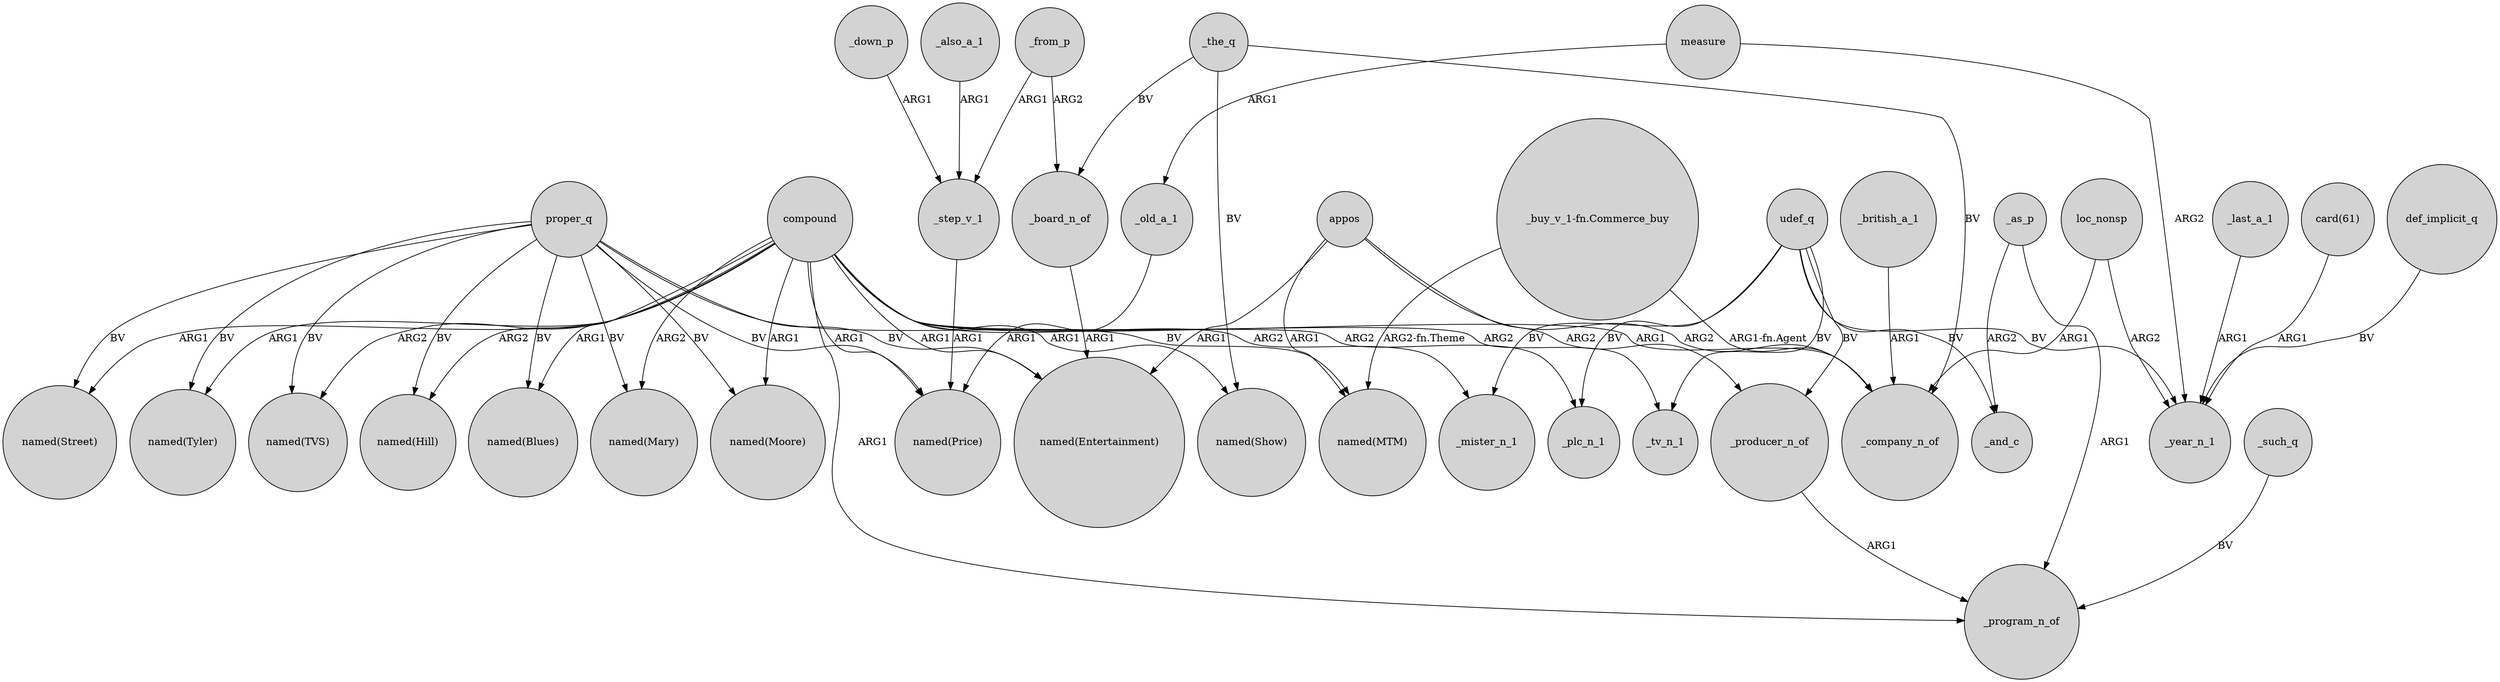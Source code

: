 digraph {
	node [shape=circle style=filled]
	_also_a_1 -> _step_v_1 [label=ARG1]
	compound -> "named(TVS)" [label=ARG2]
	compound -> "named(Blues)" [label=ARG1]
	_board_n_of -> "named(Entertainment)" [label=ARG1]
	proper_q -> "named(MTM)" [label=BV]
	measure -> _year_n_1 [label=ARG2]
	def_implicit_q -> _year_n_1 [label=BV]
	compound -> "named(Street)" [label=ARG1]
	compound -> _tv_n_1 [label=ARG2]
	udef_q -> _tv_n_1 [label=BV]
	compound -> _mister_n_1 [label=ARG2]
	"_buy_v_1-fn.Commerce_buy" -> "named(MTM)" [label="ARG2-fn.Theme"]
	_from_p -> _step_v_1 [label=ARG1]
	udef_q -> _mister_n_1 [label=BV]
	appos -> "named(Entertainment)" [label=ARG1]
	proper_q -> "named(Blues)" [label=BV]
	_the_q -> "named(Show)" [label=BV]
	proper_q -> "named(Price)" [label=BV]
	compound -> "named(Tyler)" [label=ARG1]
	proper_q -> "named(Mary)" [label=BV]
	_the_q -> _company_n_of [label=BV]
	measure -> _old_a_1 [label=ARG1]
	_step_v_1 -> "named(Price)" [label=ARG1]
	loc_nonsp -> _company_n_of [label=ARG1]
	proper_q -> "named(Street)" [label=BV]
	compound -> _company_n_of [label=ARG1]
	compound -> "named(Hill)" [label=ARG2]
	proper_q -> "named(TVS)" [label=BV]
	_producer_n_of -> _program_n_of [label=ARG1]
	_down_p -> _step_v_1 [label=ARG1]
	_the_q -> _board_n_of [label=BV]
	appos -> _company_n_of [label=ARG2]
	loc_nonsp -> _year_n_1 [label=ARG2]
	proper_q -> "named(Entertainment)" [label=BV]
	compound -> "named(Show)" [label=ARG1]
	_last_a_1 -> _year_n_1 [label=ARG1]
	compound -> "named(Moore)" [label=ARG1]
	proper_q -> "named(Tyler)" [label=BV]
	proper_q -> "named(Moore)" [label=BV]
	_as_p -> _and_c [label=ARG2]
	proper_q -> "named(Hill)" [label=BV]
	_from_p -> _board_n_of [label=ARG2]
	compound -> "named(Mary)" [label=ARG2]
	udef_q -> _plc_n_1 [label=BV]
	udef_q -> _year_n_1 [label=BV]
	appos -> "named(MTM)" [label=ARG1]
	_such_q -> _program_n_of [label=BV]
	appos -> _producer_n_of [label=ARG2]
	compound -> _program_n_of [label=ARG1]
	"card(61)" -> _year_n_1 [label=ARG1]
	compound -> "named(Entertainment)" [label=ARG1]
	udef_q -> _and_c [label=BV]
	_british_a_1 -> _company_n_of [label=ARG1]
	compound -> _plc_n_1 [label=ARG2]
	"_buy_v_1-fn.Commerce_buy" -> _company_n_of [label="ARG1-fn.Agent"]
	_old_a_1 -> "named(Price)" [label=ARG1]
	udef_q -> _producer_n_of [label=BV]
	_as_p -> _program_n_of [label=ARG1]
	compound -> "named(Price)" [label=ARG1]
}
